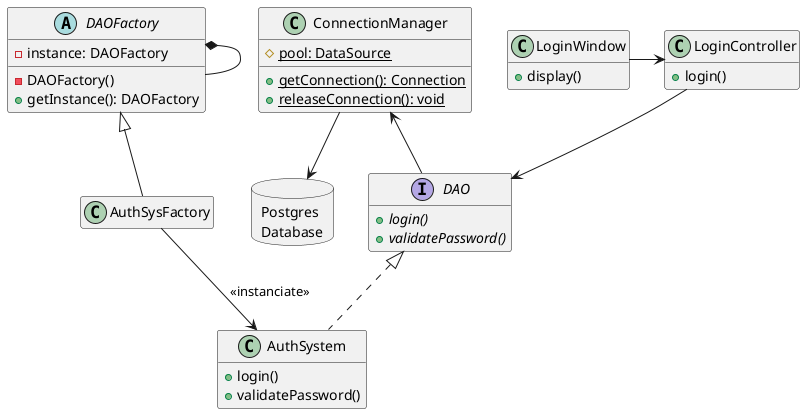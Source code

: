 @startuml loginClassDiagram
hide empty members
class LoginWindow {
  + display()
}

class LoginController {
  + login()
}

Interface DAO {
  + {abstract} login()
  + {abstract} validatePassword()
}

class AuthSystem {
  + login()
  + validatePassword()
}

class ConnectionManager {
  # {static} pool: DataSource
  + {static} getConnection(): Connection
  + {static} releaseConnection(): void
}

abstract DAOFactory {
  - instance: DAOFactory
  - DAOFactory()
  + getInstance(): DAOFactory
}
DAOFactory *-- DAOFactory

class AuthSysFactory
AuthSysFactory -u-|> DAOFactory


database "Postgres\nDatabase" as Postgres {

}

DAO               -u-> ConnectionManager
AuthSystem        .u.|> DAO
LoginController   -->  DAO
LoginWindow       -> LoginController
ConnectionManager -d-> Postgres
AuthSysFactory    -d-> AuthSystem: <<instanciate>>
@enduml